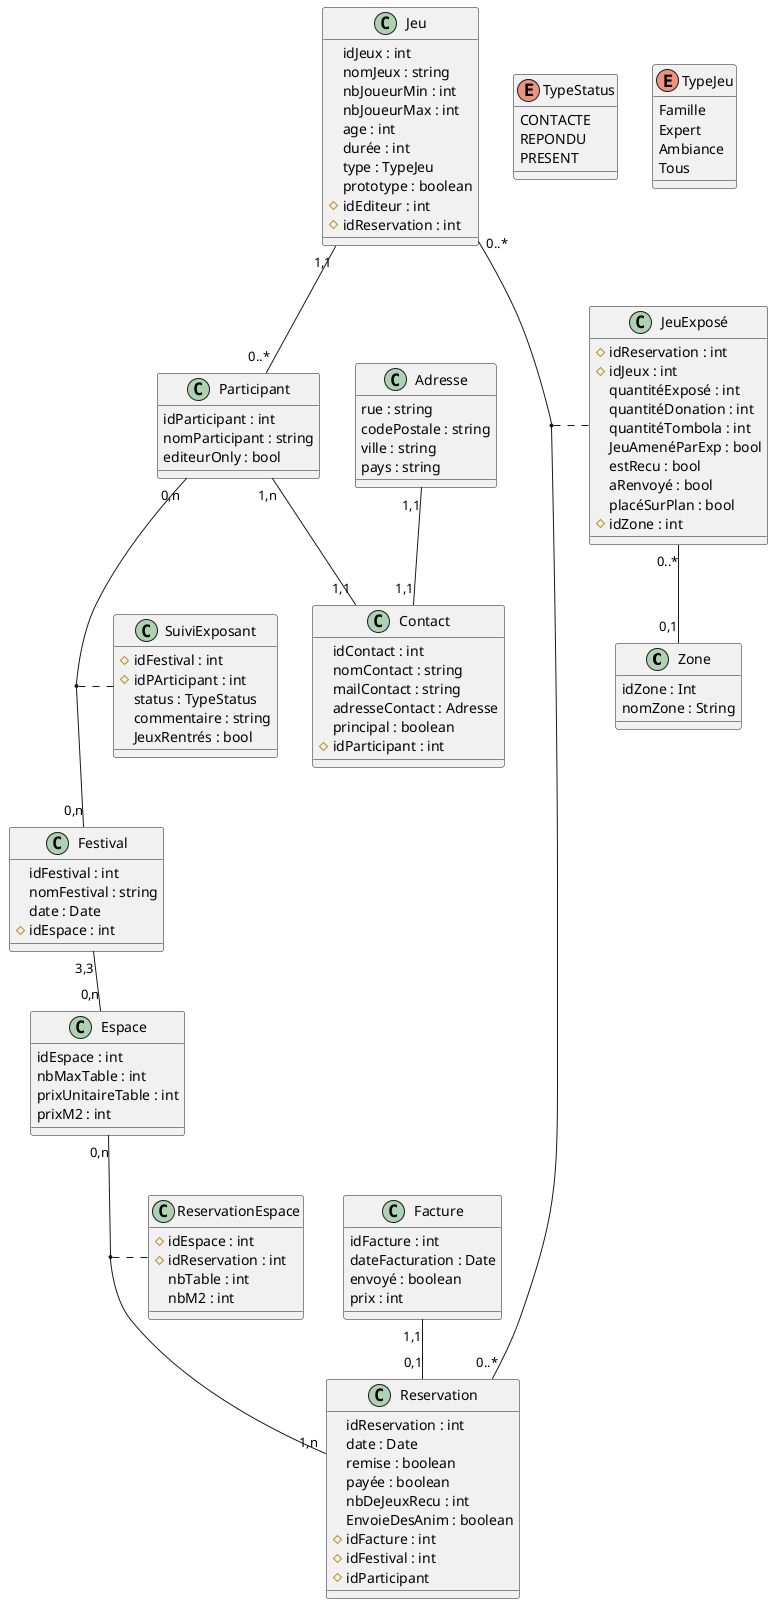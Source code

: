 @startuml festival

class Zone {
  idZone : Int
  nomZone : String
}

class JeuExposé {
   #idReservation : int
   #idJeux : int
   quantitéExposé : int
   quantitéDonation : int
   quantitéTombola : int
   JeuAmenéParExp : bool
   estRecu : bool
   aRenvoyé : bool
   placéSurPlan : bool
   #idZone : int

}

class Facture {
    idFacture : int
    dateFacturation : Date
    envoyé : boolean
    prix : int
}

class Reservation {
    idReservation : int
    date : Date
    remise : boolean
    payée : boolean
    nbDeJeuxRecu : int
    EnvoieDesAnim : boolean
    #idFacture : int
    #idFestival : int
    #idParticipant
}

class ReservationEspace {
    #idEspace : int
    #idReservation : int
    nbTable : int
    nbM2 : int
}

class Espace {
    idEspace : int
    nbMaxTable : int
    prixUnitaireTable : int
    prixM2 : int

}

class Festival {
    idFestival : int
    nomFestival : string
    date : Date
    #idEspace : int
}

class Participant {
    idParticipant : int
    nomParticipant : string
    editeurOnly : bool
}

class Jeu {
    idJeux : int
    nomJeux : string
    nbJoueurMin : int
    nbJoueurMax : int
    age : int
    durée : int
    type : TypeJeu
    prototype : boolean
    #idEditeur : int
    #idReservation : int
}

class Contact {
    idContact : int
    nomContact : string
    mailContact : string
    adresseContact : Adresse
    principal : boolean
    #idParticipant : int
}

class Adresse {
    rue : string
    codePostale : string
    ville : string
    pays : string
}

class SuiviExposant {
    #idFestival : int
    #idPArticipant : int
    status : TypeStatus
    commentaire : string
    JeuxRentrés : bool
}

enum TypeStatus {
    CONTACTE
    REPONDU
    PRESENT
}

enum TypeJeu {
    Famille
    Expert
    Ambiance
    Tous
}

JeuExposé "0..*" -- "0,1" Zone
Jeu "0..*" -- "0..*" Reservation
(Jeu, Reservation) . JeuExposé
Jeu "1,1" -- "0..*" Participant
Participant "0,n" -- "0,n" Festival
(Participant, Festival) . SuiviExposant
Festival "3,3" -- "0,n" Espace
Espace "0,n" -- "1,n" Reservation
(Espace, Reservation) . ReservationEspace

Adresse "1,1" -- "1,1" Contact
Facture "1,1" -- "0,1" Reservation
Participant "1,n" -- "1,1" Contact









@enduml

